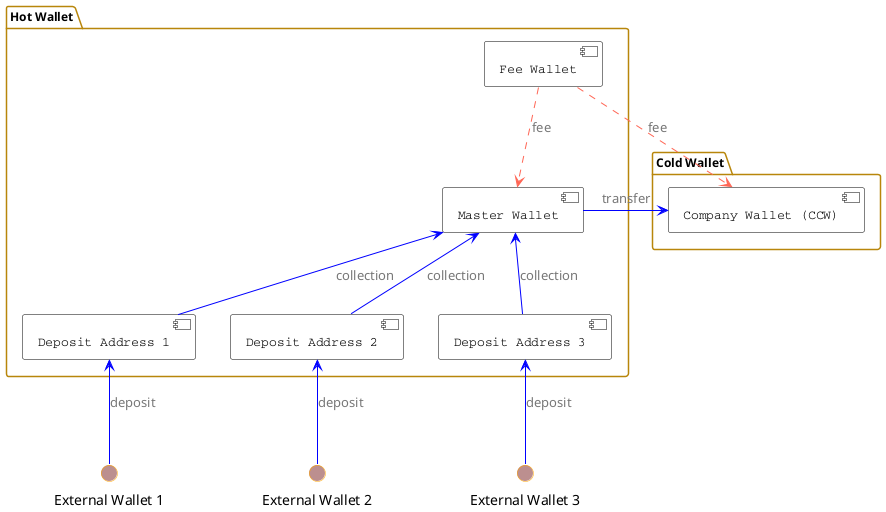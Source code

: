 @startuml
!define RECTANGLE_CLASS
!define RECTANGLE_BLUE Class<<BLUE>>

skinparam shadowing false

skinparam interface {
  backgroundColor RosyBrown
  borderColor orange
}

skinparam component {
  FontSize 13
  FontName Courier
  BorderColor black
  backgroundColor #FFFFFF
  ArrowColor #FF6655
  ArrowFontColor #777777
}

skinparam package {
    BackgroundColor #FFFFFF
    BorderColor #B8860B
    FontSize 12
    FontName Arial
}


() "External Wallet 1" as EW1
() "External Wallet 2" as EW2
() "External Wallet 3" as EW3

package "Hot Wallet" {
    [Master Wallet] as MW
    [Deposit Address 1] as DA1
    [Deposit Address 2] as DA2
    [Deposit Address 3] as DA3

    [Fee Wallet] as FW

    MW <-[#0000FF]- DA1 : collection
    MW <-[#0000FF]- DA2 : collection
    MW <-[#0000FF]- DA3 : collection
}

package "Cold Wallet" {
    [Company Wallet (CCW)] as CCW
'    [DLPE Company Wallet (DCCW)] as DCCW
}


CCW <-[#0000FF]- MW : transfer

DA1 <-[#0000FF]- EW1 : deposit
DA2 <-[#0000FF]- EW2 : deposit
DA3 <-[#0000FF]- EW3 : deposit
'CCW --> EW : withdraw ?

FW ..> MW : fee
FW ..> CCW : fee

@enduml
